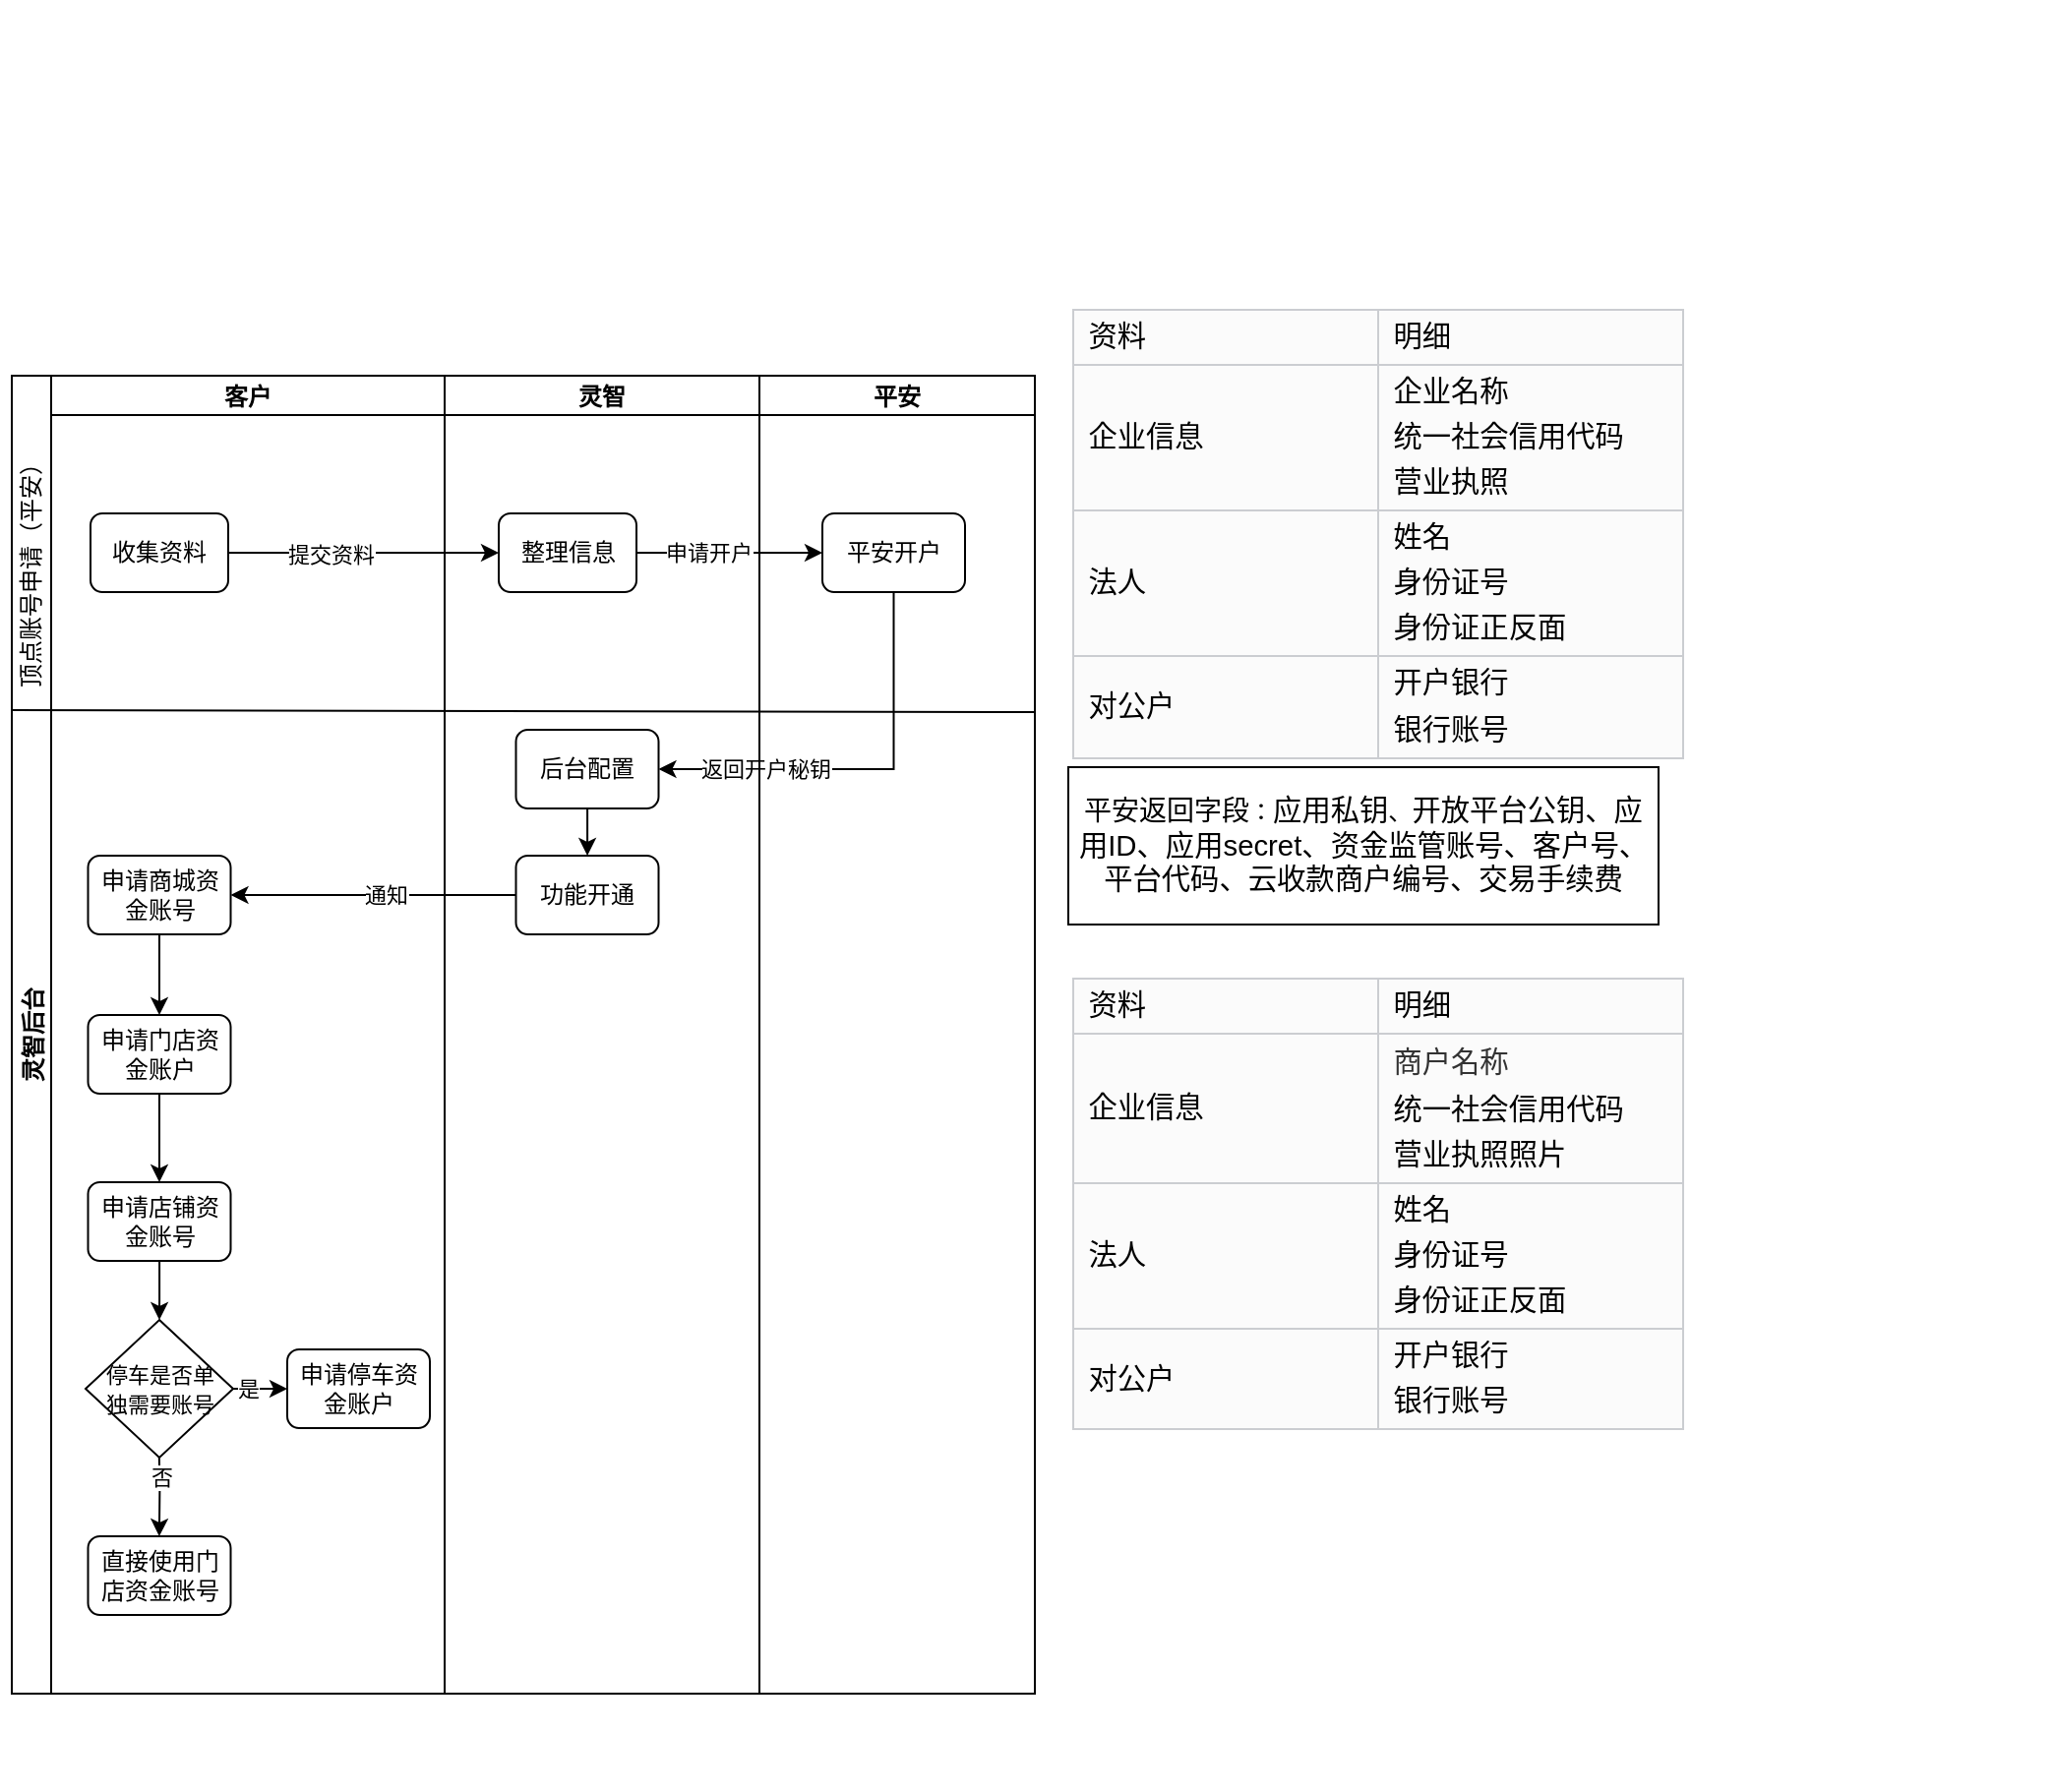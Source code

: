 <mxfile version="24.5.4" type="github">
  <diagram id="C5RBs43oDa-KdzZeNtuy" name="Page-1">
    <mxGraphModel dx="842" dy="1946" grid="1" gridSize="10" guides="1" tooltips="1" connect="1" arrows="1" fold="1" page="1" pageScale="1" pageWidth="827" pageHeight="1169" math="0" shadow="0">
      <root>
        <mxCell id="WIyWlLk6GJQsqaUBKTNV-0" />
        <mxCell id="WIyWlLk6GJQsqaUBKTNV-1" parent="WIyWlLk6GJQsqaUBKTNV-0" />
        <mxCell id="s57hdgjYQvh1-RJbTecI-2" value="灵智后台" style="swimlane;childLayout=stackLayout;resizeParent=1;resizeParentMax=0;startSize=20;horizontal=0;horizontalStack=1;" parent="WIyWlLk6GJQsqaUBKTNV-1" vertex="1">
          <mxGeometry x="20" y="-29" width="520" height="670" as="geometry" />
        </mxCell>
        <mxCell id="s57hdgjYQvh1-RJbTecI-3" value="客户" style="swimlane;startSize=20;" parent="s57hdgjYQvh1-RJbTecI-2" vertex="1">
          <mxGeometry x="20" width="200" height="670" as="geometry" />
        </mxCell>
        <mxCell id="s57hdgjYQvh1-RJbTecI-6" value="收集资料" style="rounded=1;whiteSpace=wrap;html=1;" parent="s57hdgjYQvh1-RJbTecI-3" vertex="1">
          <mxGeometry x="20" y="70" width="70" height="40" as="geometry" />
        </mxCell>
        <mxCell id="s57hdgjYQvh1-RJbTecI-10" value="顶点账号申请（平安）" style="text;html=1;align=center;verticalAlign=middle;resizable=0;points=[];autosize=1;strokeColor=none;fillColor=none;rotation=-90;" parent="s57hdgjYQvh1-RJbTecI-3" vertex="1">
          <mxGeometry x="-80" y="84" width="140" height="30" as="geometry" />
        </mxCell>
        <mxCell id="s57hdgjYQvh1-RJbTecI-26" value="" style="edgeStyle=orthogonalEdgeStyle;rounded=0;orthogonalLoop=1;jettySize=auto;html=1;" parent="s57hdgjYQvh1-RJbTecI-3" source="s57hdgjYQvh1-RJbTecI-22" target="s57hdgjYQvh1-RJbTecI-25" edge="1">
          <mxGeometry relative="1" as="geometry" />
        </mxCell>
        <mxCell id="s57hdgjYQvh1-RJbTecI-22" value="申请商城资金账号" style="whiteSpace=wrap;html=1;rounded=1;" parent="s57hdgjYQvh1-RJbTecI-3" vertex="1">
          <mxGeometry x="18.75" y="244" width="72.5" height="40" as="geometry" />
        </mxCell>
        <mxCell id="s57hdgjYQvh1-RJbTecI-28" value="" style="edgeStyle=orthogonalEdgeStyle;rounded=0;orthogonalLoop=1;jettySize=auto;html=1;" parent="s57hdgjYQvh1-RJbTecI-3" source="s57hdgjYQvh1-RJbTecI-25" target="s57hdgjYQvh1-RJbTecI-27" edge="1">
          <mxGeometry relative="1" as="geometry" />
        </mxCell>
        <mxCell id="s57hdgjYQvh1-RJbTecI-25" value="申请门店资金账户" style="whiteSpace=wrap;html=1;rounded=1;" parent="s57hdgjYQvh1-RJbTecI-3" vertex="1">
          <mxGeometry x="18.75" y="325" width="72.5" height="40" as="geometry" />
        </mxCell>
        <mxCell id="s57hdgjYQvh1-RJbTecI-32" value="" style="edgeStyle=orthogonalEdgeStyle;rounded=0;orthogonalLoop=1;jettySize=auto;html=1;entryX=0.5;entryY=0;entryDx=0;entryDy=0;" parent="s57hdgjYQvh1-RJbTecI-3" source="s57hdgjYQvh1-RJbTecI-27" target="s57hdgjYQvh1-RJbTecI-35" edge="1">
          <mxGeometry relative="1" as="geometry">
            <mxPoint x="55" y="510" as="targetPoint" />
          </mxGeometry>
        </mxCell>
        <mxCell id="s57hdgjYQvh1-RJbTecI-27" value="申请店铺资金账号" style="whiteSpace=wrap;html=1;rounded=1;" parent="s57hdgjYQvh1-RJbTecI-3" vertex="1">
          <mxGeometry x="18.75" y="410" width="72.5" height="40" as="geometry" />
        </mxCell>
        <mxCell id="wIuU8KU8A_R90YKcKxqa-1" style="edgeStyle=orthogonalEdgeStyle;rounded=0;orthogonalLoop=1;jettySize=auto;html=1;entryX=0;entryY=0.5;entryDx=0;entryDy=0;" parent="s57hdgjYQvh1-RJbTecI-3" source="s57hdgjYQvh1-RJbTecI-35" target="wIuU8KU8A_R90YKcKxqa-0" edge="1">
          <mxGeometry relative="1" as="geometry" />
        </mxCell>
        <mxCell id="wIuU8KU8A_R90YKcKxqa-2" value="是" style="edgeLabel;html=1;align=center;verticalAlign=middle;resizable=0;points=[];" parent="wIuU8KU8A_R90YKcKxqa-1" vertex="1" connectable="0">
          <mxGeometry x="0.316" y="1" relative="1" as="geometry">
            <mxPoint x="-2" y="1" as="offset" />
          </mxGeometry>
        </mxCell>
        <mxCell id="wIuU8KU8A_R90YKcKxqa-4" style="edgeStyle=orthogonalEdgeStyle;rounded=0;orthogonalLoop=1;jettySize=auto;html=1;entryX=0.5;entryY=0;entryDx=0;entryDy=0;" parent="s57hdgjYQvh1-RJbTecI-3" edge="1">
          <mxGeometry relative="1" as="geometry">
            <mxPoint x="54.74" y="540" as="sourcePoint" />
            <mxPoint x="54.94" y="590" as="targetPoint" />
          </mxGeometry>
        </mxCell>
        <mxCell id="wIuU8KU8A_R90YKcKxqa-5" value="否" style="edgeLabel;html=1;align=center;verticalAlign=middle;resizable=0;points=[];" parent="wIuU8KU8A_R90YKcKxqa-4" vertex="1" connectable="0">
          <mxGeometry x="0.32" relative="1" as="geometry">
            <mxPoint y="-13" as="offset" />
          </mxGeometry>
        </mxCell>
        <mxCell id="s57hdgjYQvh1-RJbTecI-35" value="&lt;font style=&quot;font-size: 11px;&quot;&gt;停车是否单&lt;/font&gt;&lt;div&gt;&lt;font style=&quot;font-size: 11px;&quot;&gt;独需要&lt;span style=&quot;background-color: initial;&quot;&gt;账号&lt;/span&gt;&lt;/font&gt;&lt;/div&gt;" style="rhombus;whiteSpace=wrap;html=1;" parent="s57hdgjYQvh1-RJbTecI-3" vertex="1">
          <mxGeometry x="17.5" y="480" width="75" height="70" as="geometry" />
        </mxCell>
        <mxCell id="wIuU8KU8A_R90YKcKxqa-0" value="申请停车资金账户" style="whiteSpace=wrap;html=1;rounded=1;" parent="s57hdgjYQvh1-RJbTecI-3" vertex="1">
          <mxGeometry x="120" y="495" width="72.5" height="40" as="geometry" />
        </mxCell>
        <mxCell id="wIuU8KU8A_R90YKcKxqa-3" value="直接使用门店资金账号" style="whiteSpace=wrap;html=1;rounded=1;" parent="s57hdgjYQvh1-RJbTecI-3" vertex="1">
          <mxGeometry x="18.75" y="590" width="72.5" height="40" as="geometry" />
        </mxCell>
        <mxCell id="s57hdgjYQvh1-RJbTecI-4" value="灵智" style="swimlane;startSize=20;" parent="s57hdgjYQvh1-RJbTecI-2" vertex="1">
          <mxGeometry x="220" width="160" height="670" as="geometry" />
        </mxCell>
        <mxCell id="s57hdgjYQvh1-RJbTecI-7" value="整理信息" style="whiteSpace=wrap;html=1;rounded=1;" parent="s57hdgjYQvh1-RJbTecI-4" vertex="1">
          <mxGeometry x="27.5" y="70" width="70" height="40" as="geometry" />
        </mxCell>
        <mxCell id="s57hdgjYQvh1-RJbTecI-21" value="" style="edgeStyle=orthogonalEdgeStyle;rounded=0;orthogonalLoop=1;jettySize=auto;html=1;" parent="s57hdgjYQvh1-RJbTecI-4" source="s57hdgjYQvh1-RJbTecI-15" target="s57hdgjYQvh1-RJbTecI-20" edge="1">
          <mxGeometry relative="1" as="geometry" />
        </mxCell>
        <mxCell id="s57hdgjYQvh1-RJbTecI-15" value="后台配置" style="whiteSpace=wrap;html=1;rounded=1;" parent="s57hdgjYQvh1-RJbTecI-4" vertex="1">
          <mxGeometry x="36.25" y="180" width="72.5" height="40" as="geometry" />
        </mxCell>
        <mxCell id="s57hdgjYQvh1-RJbTecI-20" value="功能开通" style="whiteSpace=wrap;html=1;rounded=1;" parent="s57hdgjYQvh1-RJbTecI-4" vertex="1">
          <mxGeometry x="36.25" y="244" width="72.5" height="40" as="geometry" />
        </mxCell>
        <mxCell id="s57hdgjYQvh1-RJbTecI-9" value="" style="endArrow=none;html=1;rounded=0;exitX=0;exitY=0.25;exitDx=0;exitDy=0;" parent="s57hdgjYQvh1-RJbTecI-4" edge="1">
          <mxGeometry width="50" height="50" relative="1" as="geometry">
            <mxPoint x="-220" y="170" as="sourcePoint" />
            <mxPoint x="300" y="171" as="targetPoint" />
          </mxGeometry>
        </mxCell>
        <mxCell id="s57hdgjYQvh1-RJbTecI-8" value="" style="edgeStyle=orthogonalEdgeStyle;rounded=0;orthogonalLoop=1;jettySize=auto;html=1;" parent="s57hdgjYQvh1-RJbTecI-2" source="s57hdgjYQvh1-RJbTecI-6" target="s57hdgjYQvh1-RJbTecI-7" edge="1">
          <mxGeometry relative="1" as="geometry" />
        </mxCell>
        <mxCell id="s57hdgjYQvh1-RJbTecI-13" value="提交资料" style="edgeLabel;html=1;align=center;verticalAlign=middle;resizable=0;points=[];" parent="s57hdgjYQvh1-RJbTecI-8" vertex="1" connectable="0">
          <mxGeometry x="-0.249" y="-1" relative="1" as="geometry">
            <mxPoint as="offset" />
          </mxGeometry>
        </mxCell>
        <mxCell id="s57hdgjYQvh1-RJbTecI-12" value="" style="edgeStyle=orthogonalEdgeStyle;rounded=0;orthogonalLoop=1;jettySize=auto;html=1;" parent="s57hdgjYQvh1-RJbTecI-2" source="s57hdgjYQvh1-RJbTecI-7" target="s57hdgjYQvh1-RJbTecI-11" edge="1">
          <mxGeometry relative="1" as="geometry" />
        </mxCell>
        <mxCell id="s57hdgjYQvh1-RJbTecI-14" value="申请开户" style="edgeLabel;html=1;align=center;verticalAlign=middle;resizable=0;points=[];" parent="s57hdgjYQvh1-RJbTecI-12" vertex="1" connectable="0">
          <mxGeometry x="-0.238" y="2" relative="1" as="geometry">
            <mxPoint y="2" as="offset" />
          </mxGeometry>
        </mxCell>
        <mxCell id="s57hdgjYQvh1-RJbTecI-16" value="" style="edgeStyle=orthogonalEdgeStyle;rounded=0;orthogonalLoop=1;jettySize=auto;html=1;" parent="s57hdgjYQvh1-RJbTecI-2" source="s57hdgjYQvh1-RJbTecI-11" target="s57hdgjYQvh1-RJbTecI-15" edge="1">
          <mxGeometry relative="1" as="geometry">
            <Array as="points">
              <mxPoint x="448" y="200" />
            </Array>
          </mxGeometry>
        </mxCell>
        <mxCell id="s57hdgjYQvh1-RJbTecI-17" value="返回开户秘钥" style="edgeLabel;html=1;align=center;verticalAlign=middle;resizable=0;points=[];" parent="s57hdgjYQvh1-RJbTecI-16" vertex="1" connectable="0">
          <mxGeometry x="0.294" y="-2" relative="1" as="geometry">
            <mxPoint x="-20" y="2" as="offset" />
          </mxGeometry>
        </mxCell>
        <mxCell id="s57hdgjYQvh1-RJbTecI-23" value="" style="edgeStyle=orthogonalEdgeStyle;rounded=0;orthogonalLoop=1;jettySize=auto;html=1;" parent="s57hdgjYQvh1-RJbTecI-2" source="s57hdgjYQvh1-RJbTecI-20" target="s57hdgjYQvh1-RJbTecI-22" edge="1">
          <mxGeometry relative="1" as="geometry" />
        </mxCell>
        <mxCell id="s57hdgjYQvh1-RJbTecI-24" value="通知" style="edgeLabel;html=1;align=center;verticalAlign=middle;resizable=0;points=[];" parent="s57hdgjYQvh1-RJbTecI-23" vertex="1" connectable="0">
          <mxGeometry x="-0.229" y="2" relative="1" as="geometry">
            <mxPoint x="-11" y="-2" as="offset" />
          </mxGeometry>
        </mxCell>
        <mxCell id="s57hdgjYQvh1-RJbTecI-5" value="平安" style="swimlane;startSize=20;" parent="s57hdgjYQvh1-RJbTecI-2" vertex="1">
          <mxGeometry x="380" width="140" height="670" as="geometry" />
        </mxCell>
        <mxCell id="s57hdgjYQvh1-RJbTecI-11" value="平安开户" style="whiteSpace=wrap;html=1;rounded=1;" parent="s57hdgjYQvh1-RJbTecI-5" vertex="1">
          <mxGeometry x="32" y="70" width="72.5" height="40" as="geometry" />
        </mxCell>
        <mxCell id="Rz3DkN3tFBphpeGYRr7L-0" value="&lt;div data-version=&quot;3.0.0&quot; data-hash=&quot;84bb3927976cdaad550b4a9fe43c4d47&quot;&gt;&lt;/div&gt;&lt;div class=&quot;document&quot;&gt;&lt;div class=&quot;section&quot;&gt;&lt;br&gt;&lt;br&gt;&lt;br&gt;&lt;br&gt;&lt;br&gt;&lt;br&gt;&lt;br&gt;&lt;br&gt;&lt;br&gt;&lt;br&gt;&lt;br&gt;&lt;br&gt;&lt;br&gt;&lt;br&gt;&lt;br&gt;&lt;br&gt;&lt;br&gt;&lt;br&gt;&lt;br&gt;&lt;br&gt;&lt;br&gt;&lt;br&gt;&lt;br&gt;&lt;br&gt;&lt;/div&gt;&lt;/div&gt;" style="text;whiteSpace=wrap;html=1;movable=1;resizable=1;rotatable=1;deletable=1;editable=1;locked=0;connectable=1;" vertex="1" parent="WIyWlLk6GJQsqaUBKTNV-1">
          <mxGeometry x="557" y="-220" width="270" height="100" as="geometry" />
        </mxCell>
        <mxCell id="Rz3DkN3tFBphpeGYRr7L-1" value="&lt;table style=&quot;forced-color-adjust: none; color: rgb(0, 0, 0); font-family: Helvetica; font-size: 12px; font-style: normal; font-variant-ligatures: normal; font-variant-caps: normal; font-weight: 400; letter-spacing: normal; orphans: 2; text-align: left; text-transform: none; widows: 2; word-spacing: 0px; -webkit-text-stroke-width: 0px; white-space: normal; background-color: rgb(251, 251, 251); text-decoration-thickness: initial; text-decoration-style: initial; text-decoration-color: initial; border-collapse: collapse; border: none; table-layout: fixed;&quot;&gt;&lt;tbody style=&quot;forced-color-adjust: none;&quot;&gt;&lt;tr style=&quot;forced-color-adjust: none; height: 27px;&quot;&gt;&lt;td rowspan=&quot;1&quot; colspan=&quot;1&quot; width=&quot;301&quot; style=&quot;forced-color-adjust: none; width: 301px; box-sizing: border-box; vertical-align: middle; padding: 0px 7.2px; border-width: 1px; border-style: solid; border-color: rgb(203, 205, 209);&quot;&gt;&lt;p class=&quot;paragraph text-align-type-left&quot; style=&quot;forced-color-adjust: none; text-align: left; line-height: 1.3; margin-top: 3pt; margin-bottom: 3pt; margin-left: 0pt;&quot;&gt;&lt;span data-font-family=&quot;default&quot; style=&quot;forced-color-adjust: none; font-size: 11pt; font-weight: normal; font-style: normal; color: rgb(0, 0, 0); letter-spacing: 0pt; vertical-align: baseline;&quot;&gt;资料&lt;/span&gt;&lt;span lang=&quot;EN-US&quot; style=&quot;forced-color-adjust: none;&quot;&gt;&lt;/span&gt;&lt;/p&gt;&lt;/td&gt;&lt;td rowspan=&quot;1&quot; colspan=&quot;1&quot; width=&quot;301&quot; style=&quot;forced-color-adjust: none; width: 301px; box-sizing: border-box; vertical-align: middle; padding: 0px 7.2px; border-width: 1px; border-style: solid; border-color: rgb(203, 205, 209);&quot;&gt;&lt;p class=&quot;paragraph text-align-type-left&quot; style=&quot;forced-color-adjust: none; text-align: left; line-height: 1.3; margin-top: 3pt; margin-bottom: 3pt; margin-left: 0pt;&quot;&gt;&lt;span data-font-family=&quot;default&quot; style=&quot;forced-color-adjust: none; font-size: 11pt; font-weight: normal; font-style: normal; color: rgb(0, 0, 0); letter-spacing: 0pt; vertical-align: baseline;&quot;&gt;明细&lt;/span&gt;&lt;span lang=&quot;EN-US&quot; style=&quot;forced-color-adjust: none;&quot;&gt;&lt;/span&gt;&lt;/p&gt;&lt;/td&gt;&lt;/tr&gt;&lt;tr style=&quot;forced-color-adjust: none; height: 27px;&quot;&gt;&lt;td rowspan=&quot;1&quot; colspan=&quot;1&quot; width=&quot;301&quot; style=&quot;forced-color-adjust: none; width: 301px; box-sizing: border-box; vertical-align: middle; padding: 0px 7.2px; border-width: 1px; border-style: solid; border-color: rgb(203, 205, 209);&quot;&gt;&lt;p class=&quot;paragraph text-align-type-left&quot; style=&quot;forced-color-adjust: none; text-align: left; line-height: 1.3; margin-top: 3pt; margin-bottom: 3pt; margin-left: 0pt;&quot;&gt;&lt;span data-font-family=&quot;default&quot; style=&quot;forced-color-adjust: none; font-size: 11pt; font-weight: normal; font-style: normal; color: rgb(0, 0, 0); letter-spacing: 0pt; vertical-align: baseline;&quot;&gt;企业信息&lt;/span&gt;&lt;span lang=&quot;EN-US&quot; style=&quot;forced-color-adjust: none;&quot;&gt;&lt;/span&gt;&lt;/p&gt;&lt;/td&gt;&lt;td rowspan=&quot;1&quot; colspan=&quot;1&quot; width=&quot;301&quot; style=&quot;forced-color-adjust: none; width: 301px; box-sizing: border-box; vertical-align: middle; padding: 0px 7.2px; border-width: 1px; border-style: solid; border-color: rgb(203, 205, 209);&quot;&gt;&lt;p class=&quot;paragraph text-align-type-left&quot; style=&quot;forced-color-adjust: none; text-align: left; line-height: 1.3; margin-top: 3pt; margin-bottom: 3pt; margin-left: 0pt;&quot;&gt;&lt;span data-font-family=&quot;default&quot; style=&quot;forced-color-adjust: none; font-size: 11pt; font-weight: normal; font-style: normal; color: rgb(0, 0, 0); letter-spacing: 0pt; vertical-align: baseline;&quot;&gt;企业名称&lt;/span&gt;&lt;span lang=&quot;EN-US&quot; style=&quot;forced-color-adjust: none;&quot;&gt;&lt;/span&gt;&lt;/p&gt;&lt;p class=&quot;paragraph text-align-type-left&quot; style=&quot;forced-color-adjust: none; text-align: left; line-height: 1.3; margin-top: 3pt; margin-bottom: 3pt; margin-left: 0pt;&quot;&gt;&lt;span data-font-family=&quot;default&quot; style=&quot;forced-color-adjust: none; font-size: 11pt; font-weight: normal; font-style: normal; color: rgb(0, 0, 0); letter-spacing: 0pt; vertical-align: baseline;&quot;&gt;统一社会信用代码&lt;/span&gt;&lt;span lang=&quot;EN-US&quot; style=&quot;forced-color-adjust: none;&quot;&gt;&lt;/span&gt;&lt;/p&gt;&lt;p class=&quot;paragraph text-align-type-left&quot; style=&quot;forced-color-adjust: none; text-align: left; line-height: 1.3; margin-top: 3pt; margin-bottom: 3pt; margin-left: 0pt;&quot;&gt;&lt;span data-font-family=&quot;default&quot; style=&quot;forced-color-adjust: none; font-size: 11pt; font-weight: normal; font-style: normal; color: rgb(0, 0, 0); letter-spacing: 0pt; vertical-align: baseline;&quot;&gt;营业执照&lt;/span&gt;&lt;span lang=&quot;EN-US&quot; style=&quot;forced-color-adjust: none;&quot;&gt;&lt;/span&gt;&lt;/p&gt;&lt;/td&gt;&lt;/tr&gt;&lt;tr style=&quot;forced-color-adjust: none; height: 27px;&quot;&gt;&lt;td rowspan=&quot;1&quot; colspan=&quot;1&quot; width=&quot;301&quot; style=&quot;forced-color-adjust: none; width: 301px; box-sizing: border-box; vertical-align: middle; padding: 0px 7.2px; border-width: 1px; border-style: solid; border-color: rgb(203, 205, 209);&quot;&gt;&lt;p class=&quot;paragraph text-align-type-left&quot; style=&quot;forced-color-adjust: none; text-align: left; line-height: 1.3; margin-top: 3pt; margin-bottom: 3pt; margin-left: 0pt;&quot;&gt;&lt;span data-font-family=&quot;default&quot; style=&quot;forced-color-adjust: none; font-size: 11pt; font-weight: normal; font-style: normal; color: rgb(0, 0, 0); letter-spacing: 0pt; vertical-align: baseline;&quot;&gt;法人&lt;/span&gt;&lt;span lang=&quot;EN-US&quot; style=&quot;forced-color-adjust: none;&quot;&gt;&lt;/span&gt;&lt;/p&gt;&lt;/td&gt;&lt;td rowspan=&quot;1&quot; colspan=&quot;1&quot; width=&quot;301&quot; style=&quot;forced-color-adjust: none; width: 301px; box-sizing: border-box; vertical-align: middle; padding: 0px 7.2px; border-width: 1px; border-style: solid; border-color: rgb(203, 205, 209);&quot;&gt;&lt;p class=&quot;paragraph text-align-type-left&quot; style=&quot;forced-color-adjust: none; text-align: left; line-height: 1.3; margin-top: 3pt; margin-bottom: 3pt; margin-left: 0pt;&quot;&gt;&lt;span data-font-family=&quot;default&quot; style=&quot;forced-color-adjust: none; font-size: 11pt; font-weight: normal; font-style: normal; color: rgb(0, 0, 0); letter-spacing: 0pt; vertical-align: baseline;&quot;&gt;姓名&lt;/span&gt;&lt;span lang=&quot;EN-US&quot; style=&quot;forced-color-adjust: none;&quot;&gt;&lt;/span&gt;&lt;/p&gt;&lt;p class=&quot;paragraph text-align-type-left&quot; style=&quot;forced-color-adjust: none; text-align: left; line-height: 1.3; margin-top: 3pt; margin-bottom: 3pt; margin-left: 0pt;&quot;&gt;&lt;span data-font-family=&quot;default&quot; style=&quot;forced-color-adjust: none; font-size: 11pt; font-weight: normal; font-style: normal; color: rgb(0, 0, 0); letter-spacing: 0pt; vertical-align: baseline;&quot;&gt;身份证号&lt;/span&gt;&lt;span lang=&quot;EN-US&quot; style=&quot;forced-color-adjust: none;&quot;&gt;&lt;/span&gt;&lt;/p&gt;&lt;p class=&quot;paragraph text-align-type-left&quot; style=&quot;forced-color-adjust: none; text-align: left; line-height: 1.3; margin-top: 3pt; margin-bottom: 3pt; margin-left: 0pt;&quot;&gt;&lt;span data-font-family=&quot;default&quot; style=&quot;forced-color-adjust: none; font-size: 11pt; font-weight: normal; font-style: normal; color: rgb(0, 0, 0); letter-spacing: 0pt; vertical-align: baseline;&quot;&gt;身份证正反面&lt;/span&gt;&lt;span lang=&quot;EN-US&quot; style=&quot;forced-color-adjust: none;&quot;&gt;&lt;/span&gt;&lt;/p&gt;&lt;/td&gt;&lt;/tr&gt;&lt;tr style=&quot;forced-color-adjust: none; height: 27px;&quot;&gt;&lt;td rowspan=&quot;1&quot; colspan=&quot;1&quot; width=&quot;301&quot; style=&quot;forced-color-adjust: none; width: 301px; box-sizing: border-box; vertical-align: middle; padding: 0px 7.2px; border-width: 1px; border-style: solid; border-color: rgb(203, 205, 209);&quot;&gt;&lt;p class=&quot;paragraph text-align-type-left&quot; style=&quot;forced-color-adjust: none; text-align: left; line-height: 1.3; margin-top: 3pt; margin-bottom: 3pt; margin-left: 0pt;&quot;&gt;&lt;span data-font-family=&quot;default&quot; style=&quot;forced-color-adjust: none; font-size: 11pt; font-weight: normal; font-style: normal; color: rgb(0, 0, 0); letter-spacing: 0pt; vertical-align: baseline;&quot;&gt;对公户&lt;/span&gt;&lt;span lang=&quot;EN-US&quot; style=&quot;forced-color-adjust: none;&quot;&gt;&lt;/span&gt;&lt;/p&gt;&lt;/td&gt;&lt;td rowspan=&quot;1&quot; colspan=&quot;1&quot; width=&quot;301&quot; style=&quot;forced-color-adjust: none; width: 301px; box-sizing: border-box; vertical-align: middle; padding: 0px 7.2px; border-width: 1px; border-style: solid; border-color: rgb(203, 205, 209);&quot;&gt;&lt;p class=&quot;paragraph text-align-type-left&quot; style=&quot;forced-color-adjust: none; text-align: left; line-height: 1.3; margin-top: 3pt; margin-bottom: 3pt; margin-left: 0pt;&quot;&gt;&lt;span data-font-family=&quot;default&quot; style=&quot;forced-color-adjust: none; font-size: 11pt; font-weight: normal; font-style: normal; color: rgb(0, 0, 0); letter-spacing: 0pt; vertical-align: baseline;&quot;&gt;开户银行&lt;/span&gt;&lt;span lang=&quot;EN-US&quot; style=&quot;forced-color-adjust: none;&quot;&gt;&lt;/span&gt;&lt;/p&gt;&lt;p class=&quot;paragraph text-align-type-left&quot; style=&quot;forced-color-adjust: none; text-align: left; line-height: 1.3; margin-top: 3pt; margin-bottom: 3pt; margin-left: 0pt;&quot;&gt;&lt;span data-font-family=&quot;default&quot; style=&quot;forced-color-adjust: none; font-size: 11pt; font-weight: normal; font-style: normal; color: rgb(0, 0, 0); letter-spacing: 0pt; vertical-align: baseline;&quot;&gt;银行账号&lt;/span&gt;&lt;/p&gt;&lt;/td&gt;&lt;/tr&gt;&lt;/tbody&gt;&lt;/table&gt;" style="text;whiteSpace=wrap;html=1;movable=1;resizable=1;rotatable=1;deletable=1;editable=1;locked=0;connectable=1;" vertex="1" parent="WIyWlLk6GJQsqaUBKTNV-1">
          <mxGeometry x="557" y="-70" width="313" height="251" as="geometry" />
        </mxCell>
        <mxCell id="Rz3DkN3tFBphpeGYRr7L-3" value="&lt;div data-version=&quot;3.0.0&quot; data-hash=&quot;025fe17ac6a2c679d812ab66ec4ac52c&quot;&gt;&lt;/div&gt;&lt;div class=&quot;document&quot;&gt;&lt;div class=&quot;section&quot;&gt;&lt;br&gt;&lt;/div&gt;&lt;/div&gt;" style="text;whiteSpace=wrap;html=1;movable=1;resizable=1;rotatable=1;deletable=1;editable=1;locked=0;connectable=1;" vertex="1" parent="WIyWlLk6GJQsqaUBKTNV-1">
          <mxGeometry x="540" y="170" width="516.5" height="50" as="geometry" />
        </mxCell>
        <mxCell id="Rz3DkN3tFBphpeGYRr7L-11" value="&lt;font style=&quot;text-align: left; font-size: 14px;&quot;&gt;平安返回字段&lt;/font&gt;&lt;span style=&quot;text-align: left;&quot;&gt;：&lt;/span&gt;&lt;span style=&quot;text-align: left; font-size: 14.667px;&quot;&gt;应用私钥&lt;/span&gt;&lt;span style=&quot;text-align: left;&quot;&gt;、&lt;/span&gt;&lt;span style=&quot;text-align: left; font-size: 14.667px;&quot;&gt;开放平台公钥、&lt;/span&gt;&lt;span style=&quot;text-align: left; font-size: 14.667px;&quot;&gt;应用ID、&lt;/span&gt;&lt;span style=&quot;text-align: left; font-size: 14.667px;&quot;&gt;应用secret、&lt;/span&gt;&lt;span style=&quot;text-align: left; font-size: 14.667px;&quot;&gt;资金监管账号、&lt;/span&gt;&lt;span style=&quot;text-align: left; font-size: 14.667px;&quot;&gt;客户号、&lt;/span&gt;&lt;span style=&quot;text-align: left; font-size: 14.667px;&quot;&gt;平台代码、&lt;/span&gt;&lt;span style=&quot;text-align: left; font-size: 14.667px;&quot;&gt;云收款商户编号、&lt;/span&gt;&lt;span style=&quot;text-align: left; font-size: 14.667px;&quot;&gt;交易手续费&lt;/span&gt;" style="rounded=2;whiteSpace=wrap;html=1;" vertex="1" parent="WIyWlLk6GJQsqaUBKTNV-1">
          <mxGeometry x="557" y="170" width="300" height="80" as="geometry" />
        </mxCell>
        <mxCell id="Rz3DkN3tFBphpeGYRr7L-12" value="&lt;table style=&quot;forced-color-adjust: none; color: rgb(0, 0, 0); font-family: Helvetica; font-size: 12px; font-style: normal; font-variant-ligatures: normal; font-variant-caps: normal; font-weight: 400; letter-spacing: normal; orphans: 2; text-align: left; text-transform: none; widows: 2; word-spacing: 0px; -webkit-text-stroke-width: 0px; white-space: normal; background-color: rgb(251, 251, 251); text-decoration-thickness: initial; text-decoration-style: initial; text-decoration-color: initial; border-collapse: collapse; border: none; table-layout: fixed;&quot;&gt;&lt;tbody style=&quot;forced-color-adjust: none;&quot;&gt;&lt;tr style=&quot;forced-color-adjust: none; height: 27px;&quot;&gt;&lt;td rowspan=&quot;1&quot; colspan=&quot;1&quot; width=&quot;301&quot; style=&quot;forced-color-adjust: none; width: 301px; box-sizing: border-box; vertical-align: middle; padding: 0px 7.2px; border-width: 1px; border-style: solid; border-color: rgb(203, 205, 209);&quot;&gt;&lt;p class=&quot;paragraph text-align-type-left&quot; style=&quot;forced-color-adjust: none; text-align: left; line-height: 1.3; margin-top: 3pt; margin-bottom: 3pt; margin-left: 0pt;&quot;&gt;&lt;span data-font-family=&quot;default&quot; style=&quot;forced-color-adjust: none; font-size: 11pt; font-weight: normal; font-style: normal; color: rgb(0, 0, 0); letter-spacing: 0pt; vertical-align: baseline;&quot;&gt;资料&lt;/span&gt;&lt;span lang=&quot;EN-US&quot; style=&quot;forced-color-adjust: none;&quot;&gt;&lt;/span&gt;&lt;/p&gt;&lt;/td&gt;&lt;td rowspan=&quot;1&quot; colspan=&quot;1&quot; width=&quot;301&quot; style=&quot;forced-color-adjust: none; width: 301px; box-sizing: border-box; vertical-align: middle; padding: 0px 7.2px; border-width: 1px; border-style: solid; border-color: rgb(203, 205, 209);&quot;&gt;&lt;p class=&quot;paragraph text-align-type-left&quot; style=&quot;forced-color-adjust: none; text-align: left; line-height: 1.3; margin-top: 3pt; margin-bottom: 3pt; margin-left: 0pt;&quot;&gt;&lt;span data-font-family=&quot;default&quot; style=&quot;forced-color-adjust: none; font-size: 11pt; font-weight: normal; font-style: normal; color: rgb(0, 0, 0); letter-spacing: 0pt; vertical-align: baseline;&quot;&gt;明细&lt;/span&gt;&lt;span lang=&quot;EN-US&quot; style=&quot;forced-color-adjust: none;&quot;&gt;&lt;/span&gt;&lt;/p&gt;&lt;/td&gt;&lt;/tr&gt;&lt;tr style=&quot;forced-color-adjust: none; height: 27px;&quot;&gt;&lt;td rowspan=&quot;1&quot; colspan=&quot;1&quot; width=&quot;301&quot; style=&quot;forced-color-adjust: none; width: 301px; box-sizing: border-box; vertical-align: middle; padding: 0px 7.2px; border-width: 1px; border-style: solid; border-color: rgb(203, 205, 209);&quot;&gt;&lt;p class=&quot;paragraph text-align-type-left&quot; style=&quot;forced-color-adjust: none; text-align: left; line-height: 1.3; margin-top: 3pt; margin-bottom: 3pt; margin-left: 0pt;&quot;&gt;&lt;span style=&quot;font-size: 14.667px;&quot;&gt;企业信息&lt;/span&gt;&lt;/p&gt;&lt;/td&gt;&lt;td rowspan=&quot;1&quot; colspan=&quot;1&quot; width=&quot;301&quot; style=&quot;forced-color-adjust: none; width: 301px; box-sizing: border-box; vertical-align: middle; padding: 0px 7.2px; border-width: 1px; border-style: solid; border-color: rgb(203, 205, 209);&quot;&gt;&lt;div style=&quot;font-size: medium;&quot; data-hash=&quot;e6f1696cefb9af24017eaa34068336b5&quot; data-version=&quot;3.0.0&quot;&gt;&lt;/div&gt;&lt;div style=&quot;font-size: medium;&quot; class=&quot;document&quot;&gt;&lt;div class=&quot;section&quot;&gt;&lt;p style=&quot;margin: 3pt 0pt; font-family: 等线; font-size: 12pt; line-height: 1.3;&quot; class=&quot;paragraph text-align-type-left&quot;&gt;&lt;span style=&quot;font-size: 11pt; color: rgb(51, 51, 51); letter-spacing: 0pt; vertical-align: baseline;&quot; data-font-family=&quot;default&quot;&gt;商户名称&lt;/span&gt;&lt;/p&gt;&lt;/div&gt;&lt;/div&gt;&lt;p class=&quot;paragraph text-align-type-left&quot; style=&quot;forced-color-adjust: none; text-align: left; line-height: 1.3; margin-top: 3pt; margin-bottom: 3pt; margin-left: 0pt;&quot;&gt;&lt;span data-font-family=&quot;default&quot; style=&quot;forced-color-adjust: none; font-size: 11pt; font-weight: normal; font-style: normal; color: rgb(0, 0, 0); letter-spacing: 0pt; vertical-align: baseline;&quot;&gt;统一社会信用代码&lt;/span&gt;&lt;span lang=&quot;EN-US&quot; style=&quot;forced-color-adjust: none;&quot;&gt;&lt;/span&gt;&lt;/p&gt;&lt;p class=&quot;paragraph text-align-type-left&quot; style=&quot;forced-color-adjust: none; text-align: left; line-height: 1.3; margin-top: 3pt; margin-bottom: 3pt; margin-left: 0pt;&quot;&gt;&lt;span data-font-family=&quot;default&quot; style=&quot;forced-color-adjust: none; font-size: 11pt; font-weight: normal; font-style: normal; color: rgb(0, 0, 0); letter-spacing: 0pt; vertical-align: baseline;&quot;&gt;营业执照照片&lt;/span&gt;&lt;/p&gt;&lt;/td&gt;&lt;/tr&gt;&lt;tr style=&quot;forced-color-adjust: none; height: 27px;&quot;&gt;&lt;td rowspan=&quot;1&quot; colspan=&quot;1&quot; width=&quot;301&quot; style=&quot;forced-color-adjust: none; width: 301px; box-sizing: border-box; vertical-align: middle; padding: 0px 7.2px; border-width: 1px; border-style: solid; border-color: rgb(203, 205, 209);&quot;&gt;&lt;p class=&quot;paragraph text-align-type-left&quot; style=&quot;forced-color-adjust: none; text-align: left; line-height: 1.3; margin-top: 3pt; margin-bottom: 3pt; margin-left: 0pt;&quot;&gt;&lt;span data-font-family=&quot;default&quot; style=&quot;forced-color-adjust: none; font-size: 11pt; font-weight: normal; font-style: normal; color: rgb(0, 0, 0); letter-spacing: 0pt; vertical-align: baseline;&quot;&gt;法人&lt;/span&gt;&lt;span lang=&quot;EN-US&quot; style=&quot;forced-color-adjust: none;&quot;&gt;&lt;/span&gt;&lt;/p&gt;&lt;/td&gt;&lt;td rowspan=&quot;1&quot; colspan=&quot;1&quot; width=&quot;301&quot; style=&quot;forced-color-adjust: none; width: 301px; box-sizing: border-box; vertical-align: middle; padding: 0px 7.2px; border-width: 1px; border-style: solid; border-color: rgb(203, 205, 209);&quot;&gt;&lt;p class=&quot;paragraph text-align-type-left&quot; style=&quot;forced-color-adjust: none; text-align: left; line-height: 1.3; margin-top: 3pt; margin-bottom: 3pt; margin-left: 0pt;&quot;&gt;&lt;span data-font-family=&quot;default&quot; style=&quot;forced-color-adjust: none; font-size: 11pt; font-weight: normal; font-style: normal; color: rgb(0, 0, 0); letter-spacing: 0pt; vertical-align: baseline;&quot;&gt;姓名&lt;/span&gt;&lt;span lang=&quot;EN-US&quot; style=&quot;forced-color-adjust: none;&quot;&gt;&lt;/span&gt;&lt;/p&gt;&lt;p class=&quot;paragraph text-align-type-left&quot; style=&quot;forced-color-adjust: none; text-align: left; line-height: 1.3; margin-top: 3pt; margin-bottom: 3pt; margin-left: 0pt;&quot;&gt;&lt;span data-font-family=&quot;default&quot; style=&quot;forced-color-adjust: none; font-size: 11pt; font-weight: normal; font-style: normal; color: rgb(0, 0, 0); letter-spacing: 0pt; vertical-align: baseline;&quot;&gt;身份证号&lt;/span&gt;&lt;span lang=&quot;EN-US&quot; style=&quot;forced-color-adjust: none;&quot;&gt;&lt;/span&gt;&lt;/p&gt;&lt;p class=&quot;paragraph text-align-type-left&quot; style=&quot;forced-color-adjust: none; text-align: left; line-height: 1.3; margin-top: 3pt; margin-bottom: 3pt; margin-left: 0pt;&quot;&gt;&lt;span data-font-family=&quot;default&quot; style=&quot;forced-color-adjust: none; font-size: 11pt; font-weight: normal; font-style: normal; color: rgb(0, 0, 0); letter-spacing: 0pt; vertical-align: baseline;&quot;&gt;身份证正反面&lt;/span&gt;&lt;span lang=&quot;EN-US&quot; style=&quot;forced-color-adjust: none;&quot;&gt;&lt;/span&gt;&lt;/p&gt;&lt;/td&gt;&lt;/tr&gt;&lt;tr style=&quot;forced-color-adjust: none; height: 27px;&quot;&gt;&lt;td rowspan=&quot;1&quot; colspan=&quot;1&quot; width=&quot;301&quot; style=&quot;forced-color-adjust: none; width: 301px; box-sizing: border-box; vertical-align: middle; padding: 0px 7.2px; border-width: 1px; border-style: solid; border-color: rgb(203, 205, 209);&quot;&gt;&lt;p class=&quot;paragraph text-align-type-left&quot; style=&quot;forced-color-adjust: none; text-align: left; line-height: 1.3; margin-top: 3pt; margin-bottom: 3pt; margin-left: 0pt;&quot;&gt;&lt;span data-font-family=&quot;default&quot; style=&quot;forced-color-adjust: none; font-size: 11pt; font-weight: normal; font-style: normal; color: rgb(0, 0, 0); letter-spacing: 0pt; vertical-align: baseline;&quot;&gt;对公户&lt;/span&gt;&lt;span lang=&quot;EN-US&quot; style=&quot;forced-color-adjust: none;&quot;&gt;&lt;/span&gt;&lt;/p&gt;&lt;/td&gt;&lt;td rowspan=&quot;1&quot; colspan=&quot;1&quot; width=&quot;301&quot; style=&quot;forced-color-adjust: none; width: 301px; box-sizing: border-box; vertical-align: middle; padding: 0px 7.2px; border-width: 1px; border-style: solid; border-color: rgb(203, 205, 209);&quot;&gt;&lt;p class=&quot;paragraph text-align-type-left&quot; style=&quot;forced-color-adjust: none; text-align: left; line-height: 1.3; margin-top: 3pt; margin-bottom: 3pt; margin-left: 0pt;&quot;&gt;&lt;span data-font-family=&quot;default&quot; style=&quot;forced-color-adjust: none; font-size: 11pt; font-weight: normal; font-style: normal; color: rgb(0, 0, 0); letter-spacing: 0pt; vertical-align: baseline;&quot;&gt;开户银行&lt;/span&gt;&lt;span lang=&quot;EN-US&quot; style=&quot;forced-color-adjust: none;&quot;&gt;&lt;/span&gt;&lt;/p&gt;&lt;p class=&quot;paragraph text-align-type-left&quot; style=&quot;forced-color-adjust: none; text-align: left; line-height: 1.3; margin-top: 3pt; margin-bottom: 3pt; margin-left: 0pt;&quot;&gt;&lt;span data-font-family=&quot;default&quot; style=&quot;forced-color-adjust: none; font-size: 11pt; font-weight: normal; font-style: normal; color: rgb(0, 0, 0); letter-spacing: 0pt; vertical-align: baseline;&quot;&gt;银行账号&lt;/span&gt;&lt;/p&gt;&lt;/td&gt;&lt;/tr&gt;&lt;/tbody&gt;&lt;/table&gt;" style="text;whiteSpace=wrap;html=1;movable=1;resizable=1;rotatable=1;deletable=1;editable=1;locked=0;connectable=1;" vertex="1" parent="WIyWlLk6GJQsqaUBKTNV-1">
          <mxGeometry x="557" y="270" width="313" height="420" as="geometry" />
        </mxCell>
      </root>
    </mxGraphModel>
  </diagram>
</mxfile>
